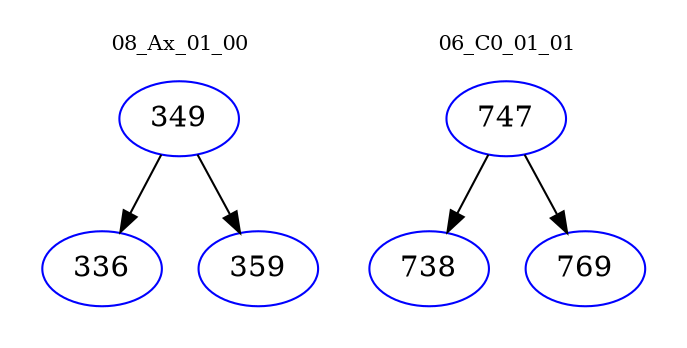 digraph{
subgraph cluster_0 {
color = white
label = "08_Ax_01_00";
fontsize=10;
T0_349 [label="349", color="blue"]
T0_349 -> T0_336 [color="black"]
T0_336 [label="336", color="blue"]
T0_349 -> T0_359 [color="black"]
T0_359 [label="359", color="blue"]
}
subgraph cluster_1 {
color = white
label = "06_C0_01_01";
fontsize=10;
T1_747 [label="747", color="blue"]
T1_747 -> T1_738 [color="black"]
T1_738 [label="738", color="blue"]
T1_747 -> T1_769 [color="black"]
T1_769 [label="769", color="blue"]
}
}
